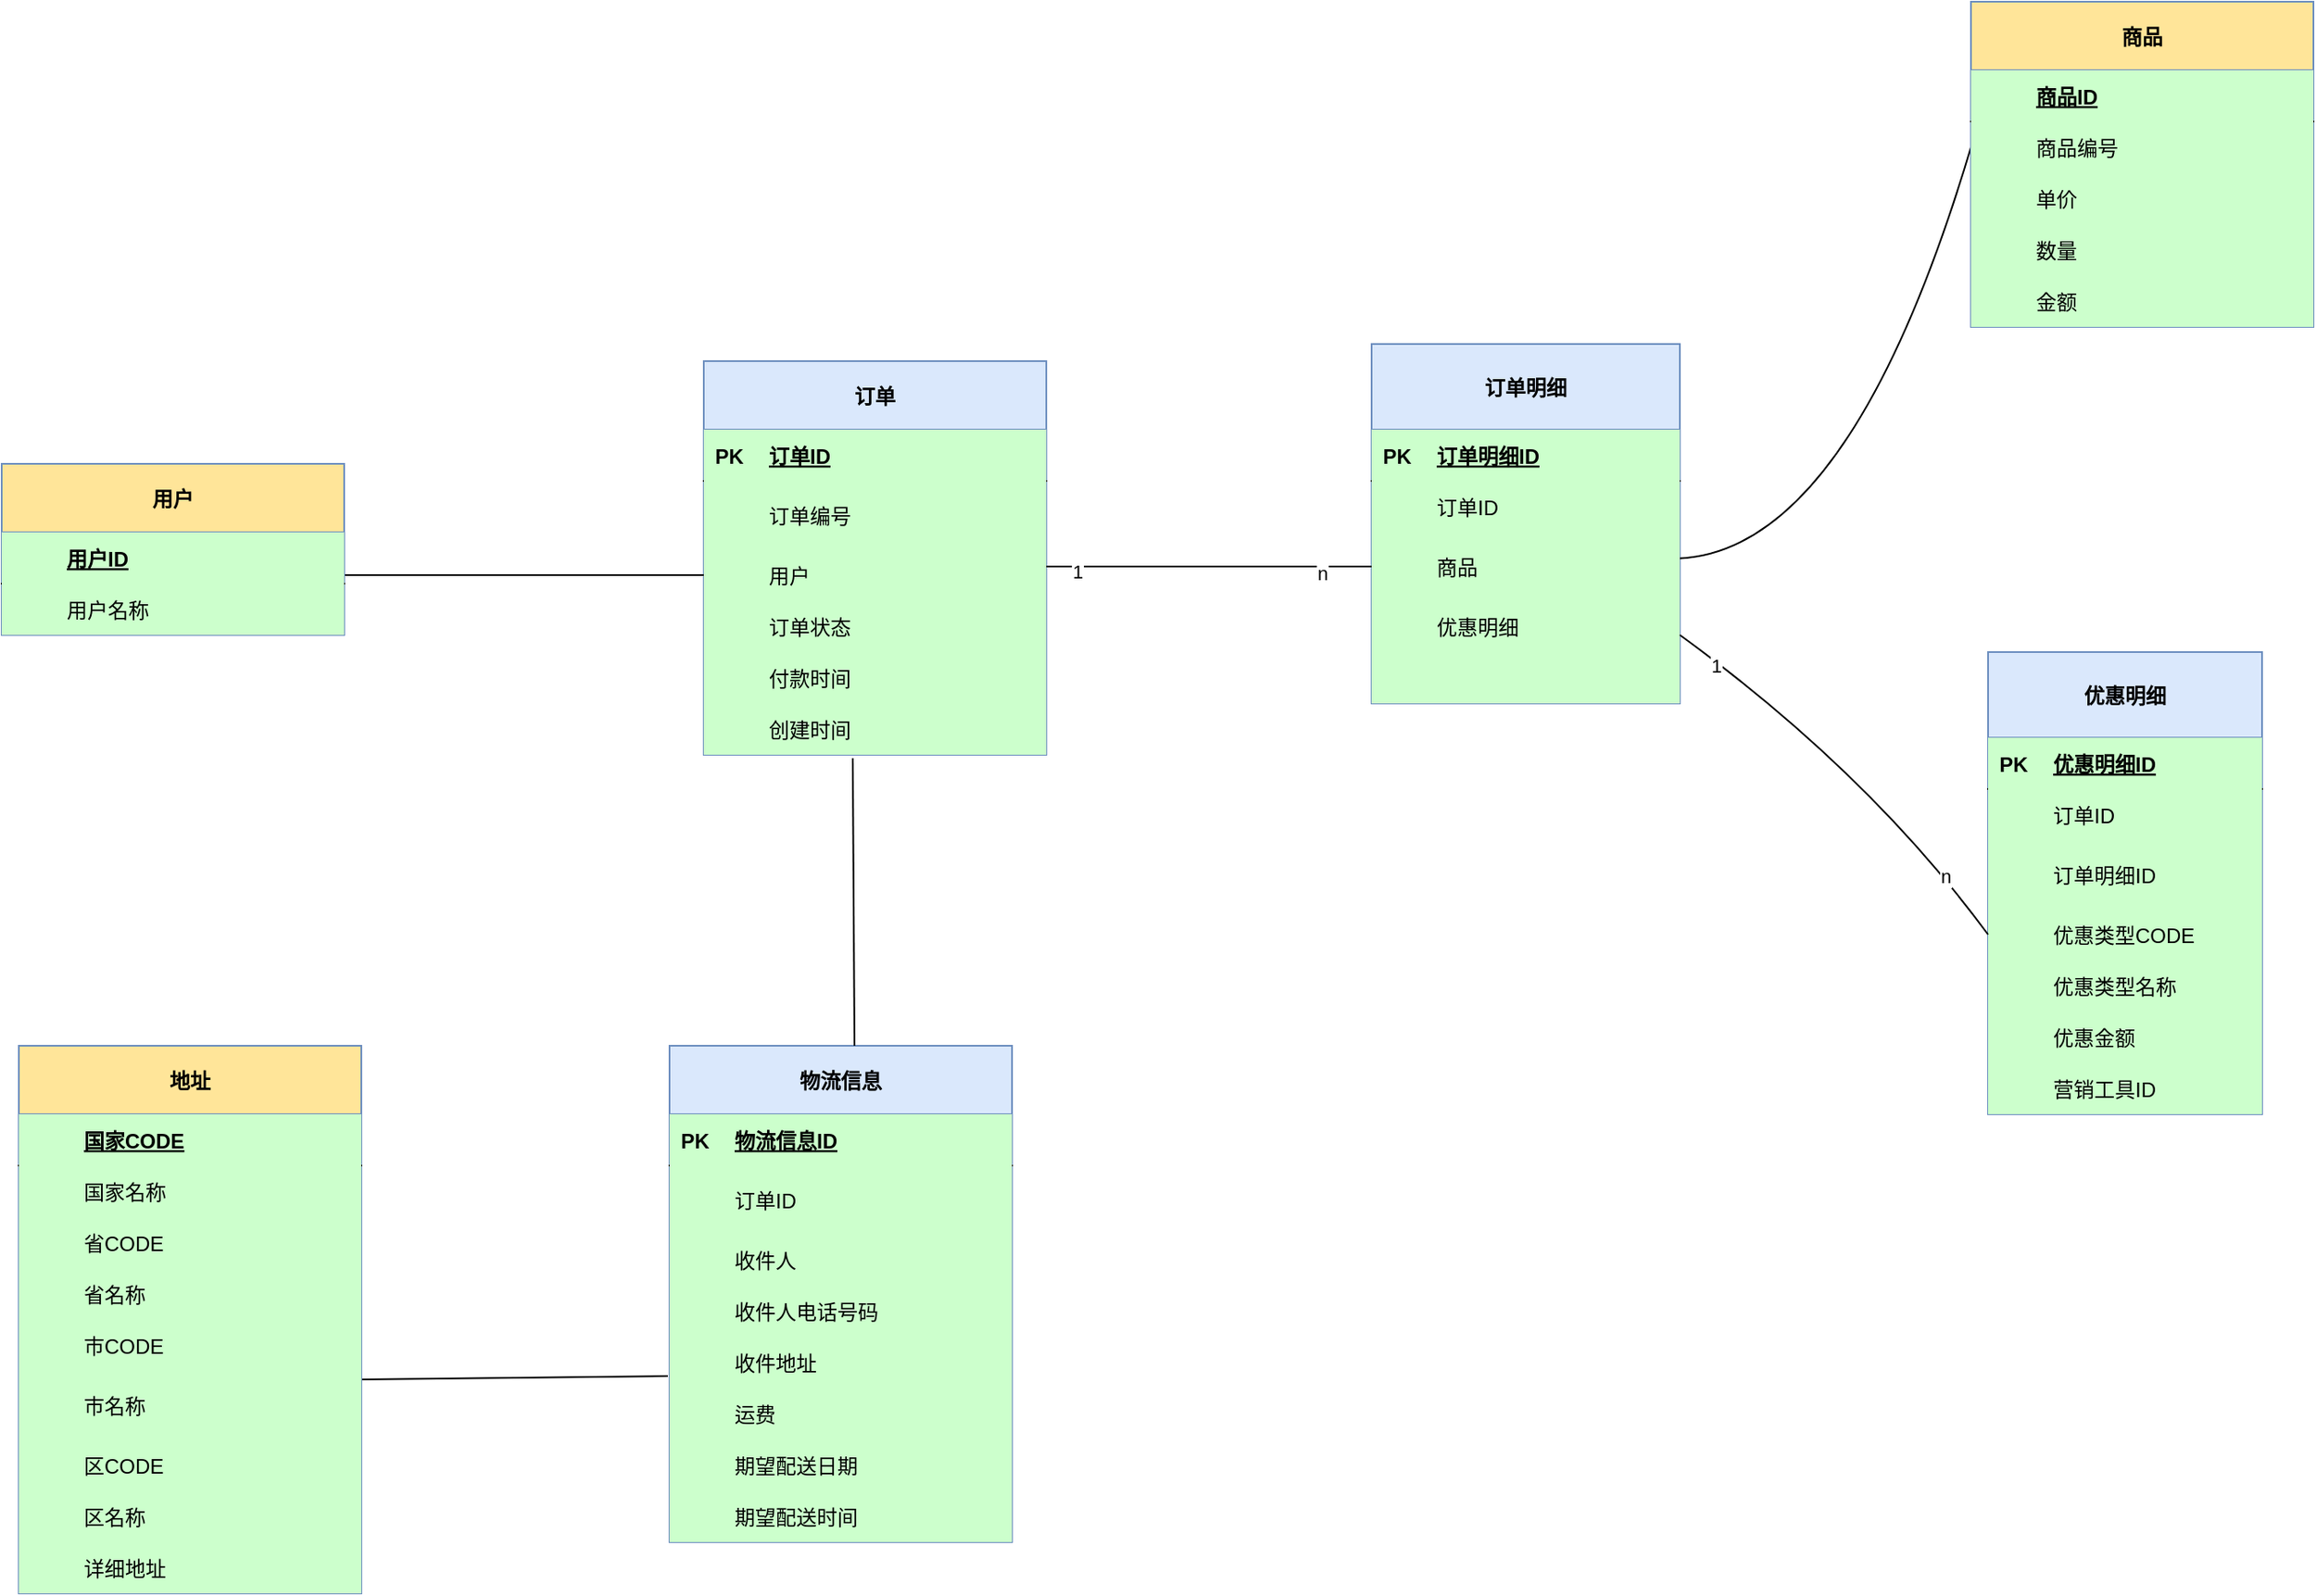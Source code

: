 <mxfile version="13.7.5" type="github">
  <diagram id="CvsDH0a3pbj6ZaCls3v0" name="第 1 页">
    <mxGraphModel dx="597" dy="684" grid="1" gridSize="10" guides="1" tooltips="1" connect="1" arrows="1" fold="1" page="1" pageScale="1" pageWidth="827" pageHeight="1169" math="0" shadow="0">
      <root>
        <mxCell id="0" />
        <mxCell id="1" parent="0" />
        <mxCell id="jhDI7tPvVPbU7EoArzrp-2" value="订单" style="shape=table;startSize=40;container=1;collapsible=1;childLayout=tableLayout;fixedRows=1;rowLines=0;fontStyle=1;align=center;resizeLast=1;fillColor=#dae8fc;strokeColor=#6c8ebf;" vertex="1" parent="1">
          <mxGeometry x="1310" y="740" width="200" height="230" as="geometry" />
        </mxCell>
        <mxCell id="jhDI7tPvVPbU7EoArzrp-3" value="" style="shape=partialRectangle;collapsible=0;dropTarget=0;pointerEvents=0;top=0;left=0;bottom=1;right=0;points=[[0,0.5],[1,0.5]];portConstraint=eastwest;fillColor=#CCFFCC;" vertex="1" parent="jhDI7tPvVPbU7EoArzrp-2">
          <mxGeometry y="40" width="200" height="30" as="geometry" />
        </mxCell>
        <mxCell id="jhDI7tPvVPbU7EoArzrp-4" value="PK" style="shape=partialRectangle;connectable=0;top=0;left=0;bottom=0;right=0;fontStyle=1;overflow=hidden;fillColor=#CCFFCC;" vertex="1" parent="jhDI7tPvVPbU7EoArzrp-3">
          <mxGeometry width="30" height="30" as="geometry" />
        </mxCell>
        <mxCell id="jhDI7tPvVPbU7EoArzrp-5" value="订单ID" style="shape=partialRectangle;connectable=0;top=0;left=0;bottom=0;right=0;align=left;spacingLeft=6;fontStyle=5;overflow=hidden;fillColor=#CCFFCC;" vertex="1" parent="jhDI7tPvVPbU7EoArzrp-3">
          <mxGeometry x="30" width="170" height="30" as="geometry" />
        </mxCell>
        <mxCell id="jhDI7tPvVPbU7EoArzrp-6" value="" style="shape=partialRectangle;collapsible=0;dropTarget=0;pointerEvents=0;top=0;left=0;bottom=0;right=0;points=[[0,0.5],[1,0.5]];portConstraint=eastwest;fillColor=#CCFFCC;" vertex="1" parent="jhDI7tPvVPbU7EoArzrp-2">
          <mxGeometry y="70" width="200" height="40" as="geometry" />
        </mxCell>
        <mxCell id="jhDI7tPvVPbU7EoArzrp-7" value="" style="shape=partialRectangle;connectable=0;top=0;left=0;bottom=0;right=0;editable=1;overflow=hidden;fillColor=#CCFFCC;" vertex="1" parent="jhDI7tPvVPbU7EoArzrp-6">
          <mxGeometry width="30" height="40" as="geometry" />
        </mxCell>
        <mxCell id="jhDI7tPvVPbU7EoArzrp-8" value="订单编号" style="shape=partialRectangle;connectable=0;top=0;left=0;bottom=0;right=0;align=left;spacingLeft=6;overflow=hidden;fillColor=#CCFFCC;" vertex="1" parent="jhDI7tPvVPbU7EoArzrp-6">
          <mxGeometry x="30" width="170" height="40" as="geometry" />
        </mxCell>
        <mxCell id="jhDI7tPvVPbU7EoArzrp-113" value="" style="shape=partialRectangle;collapsible=0;dropTarget=0;pointerEvents=0;top=0;left=0;bottom=0;right=0;points=[[0,0.5],[1,0.5]];portConstraint=eastwest;fillColor=#CCFFCC;" vertex="1" parent="jhDI7tPvVPbU7EoArzrp-2">
          <mxGeometry y="110" width="200" height="30" as="geometry" />
        </mxCell>
        <mxCell id="jhDI7tPvVPbU7EoArzrp-114" value="" style="shape=partialRectangle;connectable=0;top=0;left=0;bottom=0;right=0;editable=1;overflow=hidden;fillColor=#CCFFCC;" vertex="1" parent="jhDI7tPvVPbU7EoArzrp-113">
          <mxGeometry width="30" height="30" as="geometry" />
        </mxCell>
        <mxCell id="jhDI7tPvVPbU7EoArzrp-115" value="用户" style="shape=partialRectangle;connectable=0;top=0;left=0;bottom=0;right=0;align=left;spacingLeft=6;overflow=hidden;fillColor=#CCFFCC;" vertex="1" parent="jhDI7tPvVPbU7EoArzrp-113">
          <mxGeometry x="30" width="170" height="30" as="geometry" />
        </mxCell>
        <mxCell id="jhDI7tPvVPbU7EoArzrp-9" value="" style="shape=partialRectangle;collapsible=0;dropTarget=0;pointerEvents=0;fillColor=none;top=0;left=0;bottom=0;right=0;points=[[0,0.5],[1,0.5]];portConstraint=eastwest;strokeWidth=1;align=left;" vertex="1" parent="jhDI7tPvVPbU7EoArzrp-2">
          <mxGeometry y="140" width="200" height="30" as="geometry" />
        </mxCell>
        <mxCell id="jhDI7tPvVPbU7EoArzrp-10" value="" style="shape=partialRectangle;connectable=0;top=0;left=0;bottom=0;right=0;editable=1;overflow=hidden;fillColor=#CCFFCC;" vertex="1" parent="jhDI7tPvVPbU7EoArzrp-9">
          <mxGeometry width="30" height="30" as="geometry" />
        </mxCell>
        <mxCell id="jhDI7tPvVPbU7EoArzrp-11" value="订单状态" style="shape=partialRectangle;connectable=0;top=0;left=0;bottom=0;right=0;align=left;spacingLeft=6;overflow=hidden;strokeColor=#82b366;fillColor=#CCFFCC;" vertex="1" parent="jhDI7tPvVPbU7EoArzrp-9">
          <mxGeometry x="30" width="170" height="30" as="geometry" />
        </mxCell>
        <mxCell id="jhDI7tPvVPbU7EoArzrp-12" value="" style="shape=partialRectangle;collapsible=0;dropTarget=0;pointerEvents=0;top=0;left=0;bottom=0;right=0;points=[[0,0.5],[1,0.5]];portConstraint=eastwest;fillColor=#CCFFCC;" vertex="1" parent="jhDI7tPvVPbU7EoArzrp-2">
          <mxGeometry y="170" width="200" height="30" as="geometry" />
        </mxCell>
        <mxCell id="jhDI7tPvVPbU7EoArzrp-13" value="" style="shape=partialRectangle;connectable=0;top=0;left=0;bottom=0;right=0;editable=1;overflow=hidden;fillColor=#CCFFCC;" vertex="1" parent="jhDI7tPvVPbU7EoArzrp-12">
          <mxGeometry width="30" height="30" as="geometry" />
        </mxCell>
        <mxCell id="jhDI7tPvVPbU7EoArzrp-14" value="付款时间" style="shape=partialRectangle;connectable=0;top=0;left=0;bottom=0;right=0;align=left;spacingLeft=6;overflow=hidden;fillColor=#CCFFCC;" vertex="1" parent="jhDI7tPvVPbU7EoArzrp-12">
          <mxGeometry x="30" width="170" height="30" as="geometry" />
        </mxCell>
        <mxCell id="jhDI7tPvVPbU7EoArzrp-15" value="" style="shape=partialRectangle;collapsible=0;dropTarget=0;pointerEvents=0;top=0;left=0;bottom=0;right=0;points=[[0,0.5],[1,0.5]];portConstraint=eastwest;fillColor=#CCFFCC;" vertex="1" parent="jhDI7tPvVPbU7EoArzrp-2">
          <mxGeometry y="200" width="200" height="30" as="geometry" />
        </mxCell>
        <mxCell id="jhDI7tPvVPbU7EoArzrp-16" value="" style="shape=partialRectangle;connectable=0;top=0;left=0;bottom=0;right=0;editable=1;overflow=hidden;fillColor=#CCFFCC;" vertex="1" parent="jhDI7tPvVPbU7EoArzrp-15">
          <mxGeometry width="30" height="30" as="geometry" />
        </mxCell>
        <mxCell id="jhDI7tPvVPbU7EoArzrp-17" value="创建时间" style="shape=partialRectangle;connectable=0;top=0;left=0;bottom=0;right=0;align=left;spacingLeft=6;overflow=hidden;fillColor=#CCFFCC;" vertex="1" parent="jhDI7tPvVPbU7EoArzrp-15">
          <mxGeometry x="30" width="170" height="30" as="geometry" />
        </mxCell>
        <mxCell id="jhDI7tPvVPbU7EoArzrp-18" value="订单明细" style="shape=table;startSize=50;container=1;collapsible=1;childLayout=tableLayout;fixedRows=1;rowLines=0;fontStyle=1;align=center;resizeLast=1;fillColor=#dae8fc;strokeColor=#6c8ebf;" vertex="1" parent="1">
          <mxGeometry x="1700" y="730" width="180" height="210" as="geometry" />
        </mxCell>
        <mxCell id="jhDI7tPvVPbU7EoArzrp-19" value="" style="shape=partialRectangle;collapsible=0;dropTarget=0;pointerEvents=0;top=0;left=0;bottom=1;right=0;points=[[0,0.5],[1,0.5]];portConstraint=eastwest;fillColor=#CCFFCC;" vertex="1" parent="jhDI7tPvVPbU7EoArzrp-18">
          <mxGeometry y="50" width="180" height="30" as="geometry" />
        </mxCell>
        <mxCell id="jhDI7tPvVPbU7EoArzrp-20" value="PK" style="shape=partialRectangle;connectable=0;top=0;left=0;bottom=0;right=0;fontStyle=1;overflow=hidden;fillColor=#CCFFCC;" vertex="1" parent="jhDI7tPvVPbU7EoArzrp-19">
          <mxGeometry width="30" height="30" as="geometry" />
        </mxCell>
        <mxCell id="jhDI7tPvVPbU7EoArzrp-21" value="订单明细ID" style="shape=partialRectangle;connectable=0;top=0;left=0;bottom=0;right=0;align=left;spacingLeft=6;fontStyle=5;overflow=hidden;fillColor=#CCFFCC;" vertex="1" parent="jhDI7tPvVPbU7EoArzrp-19">
          <mxGeometry x="30" width="150" height="30" as="geometry" />
        </mxCell>
        <mxCell id="jhDI7tPvVPbU7EoArzrp-25" value="" style="shape=partialRectangle;collapsible=0;dropTarget=0;pointerEvents=0;fillColor=none;top=0;left=0;bottom=0;right=0;points=[[0,0.5],[1,0.5]];portConstraint=eastwest;strokeWidth=1;align=left;" vertex="1" parent="jhDI7tPvVPbU7EoArzrp-18">
          <mxGeometry y="80" width="180" height="30" as="geometry" />
        </mxCell>
        <mxCell id="jhDI7tPvVPbU7EoArzrp-26" value="" style="shape=partialRectangle;connectable=0;top=0;left=0;bottom=0;right=0;editable=1;overflow=hidden;fillColor=#CCFFCC;" vertex="1" parent="jhDI7tPvVPbU7EoArzrp-25">
          <mxGeometry width="30" height="30" as="geometry" />
        </mxCell>
        <mxCell id="jhDI7tPvVPbU7EoArzrp-27" value="订单ID" style="shape=partialRectangle;connectable=0;top=0;left=0;bottom=0;right=0;align=left;spacingLeft=6;overflow=hidden;strokeColor=#82b366;fillColor=#CCFFCC;" vertex="1" parent="jhDI7tPvVPbU7EoArzrp-25">
          <mxGeometry x="30" width="150" height="30" as="geometry" />
        </mxCell>
        <mxCell id="jhDI7tPvVPbU7EoArzrp-22" value="" style="shape=partialRectangle;collapsible=0;dropTarget=0;pointerEvents=0;top=0;left=0;bottom=0;right=0;points=[[0,0.5],[1,0.5]];portConstraint=eastwest;fillColor=#CCFFCC;" vertex="1" parent="jhDI7tPvVPbU7EoArzrp-18">
          <mxGeometry y="110" width="180" height="40" as="geometry" />
        </mxCell>
        <mxCell id="jhDI7tPvVPbU7EoArzrp-23" value="" style="shape=partialRectangle;connectable=0;top=0;left=0;bottom=0;right=0;editable=1;overflow=hidden;fillColor=#CCFFCC;" vertex="1" parent="jhDI7tPvVPbU7EoArzrp-22">
          <mxGeometry width="30" height="40" as="geometry" />
        </mxCell>
        <mxCell id="jhDI7tPvVPbU7EoArzrp-24" value="商品" style="shape=partialRectangle;connectable=0;top=0;left=0;bottom=0;right=0;align=left;spacingLeft=6;overflow=hidden;fillColor=#CCFFCC;" vertex="1" parent="jhDI7tPvVPbU7EoArzrp-22">
          <mxGeometry x="30" width="150" height="40" as="geometry" />
        </mxCell>
        <mxCell id="jhDI7tPvVPbU7EoArzrp-28" value="" style="shape=partialRectangle;collapsible=0;dropTarget=0;pointerEvents=0;top=0;left=0;bottom=0;right=0;points=[[0,0.5],[1,0.5]];portConstraint=eastwest;fillColor=#CCFFCC;" vertex="1" parent="jhDI7tPvVPbU7EoArzrp-18">
          <mxGeometry y="150" width="180" height="30" as="geometry" />
        </mxCell>
        <mxCell id="jhDI7tPvVPbU7EoArzrp-29" value="" style="shape=partialRectangle;connectable=0;top=0;left=0;bottom=0;right=0;editable=1;overflow=hidden;fillColor=#CCFFCC;" vertex="1" parent="jhDI7tPvVPbU7EoArzrp-28">
          <mxGeometry width="30" height="30" as="geometry" />
        </mxCell>
        <mxCell id="jhDI7tPvVPbU7EoArzrp-30" value="优惠明细" style="shape=partialRectangle;connectable=0;top=0;left=0;bottom=0;right=0;align=left;spacingLeft=6;overflow=hidden;fillColor=#CCFFCC;" vertex="1" parent="jhDI7tPvVPbU7EoArzrp-28">
          <mxGeometry x="30" width="150" height="30" as="geometry" />
        </mxCell>
        <mxCell id="jhDI7tPvVPbU7EoArzrp-31" value="" style="shape=partialRectangle;collapsible=0;dropTarget=0;pointerEvents=0;top=0;left=0;bottom=0;right=0;points=[[0,0.5],[1,0.5]];portConstraint=eastwest;fillColor=#CCFFCC;" vertex="1" parent="jhDI7tPvVPbU7EoArzrp-18">
          <mxGeometry y="180" width="180" height="30" as="geometry" />
        </mxCell>
        <mxCell id="jhDI7tPvVPbU7EoArzrp-32" value="" style="shape=partialRectangle;connectable=0;top=0;left=0;bottom=0;right=0;editable=1;overflow=hidden;fillColor=#CCFFCC;" vertex="1" parent="jhDI7tPvVPbU7EoArzrp-31">
          <mxGeometry width="30" height="30" as="geometry" />
        </mxCell>
        <mxCell id="jhDI7tPvVPbU7EoArzrp-33" value="" style="shape=partialRectangle;connectable=0;top=0;left=0;bottom=0;right=0;align=left;spacingLeft=6;overflow=hidden;fillColor=#CCFFCC;" vertex="1" parent="jhDI7tPvVPbU7EoArzrp-31">
          <mxGeometry x="30" width="150" height="30" as="geometry" />
        </mxCell>
        <mxCell id="jhDI7tPvVPbU7EoArzrp-66" value="" style="endArrow=none;html=1;entryX=0;entryY=0.5;entryDx=0;entryDy=0;curved=1;" edge="1" parent="1" source="jhDI7tPvVPbU7EoArzrp-22" target="jhDI7tPvVPbU7EoArzrp-54">
          <mxGeometry relative="1" as="geometry">
            <mxPoint x="1900" y="830" as="sourcePoint" />
            <mxPoint x="2060" y="830" as="targetPoint" />
            <Array as="points">
              <mxPoint x="1980" y="850" />
            </Array>
          </mxGeometry>
        </mxCell>
        <mxCell id="jhDI7tPvVPbU7EoArzrp-50" value="商品" style="shape=table;startSize=40;container=1;collapsible=1;childLayout=tableLayout;fixedRows=1;rowLines=0;fontStyle=1;align=center;resizeLast=1;strokeColor=#6c8ebf;fillColor=#FFE599;" vertex="1" parent="1">
          <mxGeometry x="2050" y="530" width="200" height="190" as="geometry" />
        </mxCell>
        <mxCell id="jhDI7tPvVPbU7EoArzrp-51" value="" style="shape=partialRectangle;collapsible=0;dropTarget=0;pointerEvents=0;top=0;left=0;bottom=1;right=0;points=[[0,0.5],[1,0.5]];portConstraint=eastwest;fillColor=#CCFFCC;" vertex="1" parent="jhDI7tPvVPbU7EoArzrp-50">
          <mxGeometry y="40" width="200" height="30" as="geometry" />
        </mxCell>
        <mxCell id="jhDI7tPvVPbU7EoArzrp-52" value="" style="shape=partialRectangle;connectable=0;top=0;left=0;bottom=0;right=0;fontStyle=1;overflow=hidden;fillColor=#CCFFCC;" vertex="1" parent="jhDI7tPvVPbU7EoArzrp-51">
          <mxGeometry width="30" height="30" as="geometry" />
        </mxCell>
        <mxCell id="jhDI7tPvVPbU7EoArzrp-53" value="商品ID" style="shape=partialRectangle;connectable=0;top=0;left=0;bottom=0;right=0;align=left;spacingLeft=6;fontStyle=5;overflow=hidden;fillColor=#CCFFCC;" vertex="1" parent="jhDI7tPvVPbU7EoArzrp-51">
          <mxGeometry x="30" width="170" height="30" as="geometry" />
        </mxCell>
        <mxCell id="jhDI7tPvVPbU7EoArzrp-54" value="" style="shape=partialRectangle;collapsible=0;dropTarget=0;pointerEvents=0;top=0;left=0;bottom=0;right=0;points=[[0,0.5],[1,0.5]];portConstraint=eastwest;fillColor=#CCFFCC;" vertex="1" parent="jhDI7tPvVPbU7EoArzrp-50">
          <mxGeometry y="70" width="200" height="30" as="geometry" />
        </mxCell>
        <mxCell id="jhDI7tPvVPbU7EoArzrp-55" value="" style="shape=partialRectangle;connectable=0;top=0;left=0;bottom=0;right=0;editable=1;overflow=hidden;fillColor=#CCFFCC;" vertex="1" parent="jhDI7tPvVPbU7EoArzrp-54">
          <mxGeometry width="30" height="30" as="geometry" />
        </mxCell>
        <mxCell id="jhDI7tPvVPbU7EoArzrp-56" value="商品编号" style="shape=partialRectangle;connectable=0;top=0;left=0;bottom=0;right=0;align=left;spacingLeft=6;overflow=hidden;fillColor=#CCFFCC;" vertex="1" parent="jhDI7tPvVPbU7EoArzrp-54">
          <mxGeometry x="30" width="170" height="30" as="geometry" />
        </mxCell>
        <mxCell id="jhDI7tPvVPbU7EoArzrp-57" value="" style="shape=partialRectangle;collapsible=0;dropTarget=0;pointerEvents=0;fillColor=none;top=0;left=0;bottom=0;right=0;points=[[0,0.5],[1,0.5]];portConstraint=eastwest;strokeWidth=1;align=left;" vertex="1" parent="jhDI7tPvVPbU7EoArzrp-50">
          <mxGeometry y="100" width="200" height="30" as="geometry" />
        </mxCell>
        <mxCell id="jhDI7tPvVPbU7EoArzrp-58" value="" style="shape=partialRectangle;connectable=0;top=0;left=0;bottom=0;right=0;editable=1;overflow=hidden;fillColor=#CCFFCC;" vertex="1" parent="jhDI7tPvVPbU7EoArzrp-57">
          <mxGeometry width="30" height="30" as="geometry" />
        </mxCell>
        <mxCell id="jhDI7tPvVPbU7EoArzrp-59" value="单价" style="shape=partialRectangle;connectable=0;top=0;left=0;bottom=0;right=0;align=left;spacingLeft=6;overflow=hidden;strokeColor=#82b366;fillColor=#CCFFCC;" vertex="1" parent="jhDI7tPvVPbU7EoArzrp-57">
          <mxGeometry x="30" width="170" height="30" as="geometry" />
        </mxCell>
        <mxCell id="jhDI7tPvVPbU7EoArzrp-60" value="" style="shape=partialRectangle;collapsible=0;dropTarget=0;pointerEvents=0;top=0;left=0;bottom=0;right=0;points=[[0,0.5],[1,0.5]];portConstraint=eastwest;fillColor=#CCFFCC;" vertex="1" parent="jhDI7tPvVPbU7EoArzrp-50">
          <mxGeometry y="130" width="200" height="30" as="geometry" />
        </mxCell>
        <mxCell id="jhDI7tPvVPbU7EoArzrp-61" value="" style="shape=partialRectangle;connectable=0;top=0;left=0;bottom=0;right=0;editable=1;overflow=hidden;fillColor=#CCFFCC;" vertex="1" parent="jhDI7tPvVPbU7EoArzrp-60">
          <mxGeometry width="30" height="30" as="geometry" />
        </mxCell>
        <mxCell id="jhDI7tPvVPbU7EoArzrp-62" value="数量" style="shape=partialRectangle;connectable=0;top=0;left=0;bottom=0;right=0;align=left;spacingLeft=6;overflow=hidden;fillColor=#CCFFCC;" vertex="1" parent="jhDI7tPvVPbU7EoArzrp-60">
          <mxGeometry x="30" width="170" height="30" as="geometry" />
        </mxCell>
        <mxCell id="jhDI7tPvVPbU7EoArzrp-63" value="" style="shape=partialRectangle;collapsible=0;dropTarget=0;pointerEvents=0;top=0;left=0;bottom=0;right=0;points=[[0,0.5],[1,0.5]];portConstraint=eastwest;fillColor=#CCFFCC;" vertex="1" parent="jhDI7tPvVPbU7EoArzrp-50">
          <mxGeometry y="160" width="200" height="30" as="geometry" />
        </mxCell>
        <mxCell id="jhDI7tPvVPbU7EoArzrp-64" value="" style="shape=partialRectangle;connectable=0;top=0;left=0;bottom=0;right=0;editable=1;overflow=hidden;fillColor=#CCFFCC;" vertex="1" parent="jhDI7tPvVPbU7EoArzrp-63">
          <mxGeometry width="30" height="30" as="geometry" />
        </mxCell>
        <mxCell id="jhDI7tPvVPbU7EoArzrp-65" value="金额" style="shape=partialRectangle;connectable=0;top=0;left=0;bottom=0;right=0;align=left;spacingLeft=6;overflow=hidden;fillColor=#CCFFCC;" vertex="1" parent="jhDI7tPvVPbU7EoArzrp-63">
          <mxGeometry x="30" width="170" height="30" as="geometry" />
        </mxCell>
        <mxCell id="jhDI7tPvVPbU7EoArzrp-67" value="优惠明细" style="shape=table;startSize=50;container=1;collapsible=1;childLayout=tableLayout;fixedRows=1;rowLines=0;fontStyle=1;align=center;resizeLast=1;fillColor=#dae8fc;strokeColor=#6c8ebf;" vertex="1" parent="1">
          <mxGeometry x="2060" y="910" width="160" height="270" as="geometry" />
        </mxCell>
        <mxCell id="jhDI7tPvVPbU7EoArzrp-68" value="" style="shape=partialRectangle;collapsible=0;dropTarget=0;pointerEvents=0;top=0;left=0;bottom=1;right=0;points=[[0,0.5],[1,0.5]];portConstraint=eastwest;fillColor=#CCFFCC;" vertex="1" parent="jhDI7tPvVPbU7EoArzrp-67">
          <mxGeometry y="50" width="160" height="30" as="geometry" />
        </mxCell>
        <mxCell id="jhDI7tPvVPbU7EoArzrp-69" value="PK" style="shape=partialRectangle;connectable=0;top=0;left=0;bottom=0;right=0;fontStyle=1;overflow=hidden;fillColor=#CCFFCC;" vertex="1" parent="jhDI7tPvVPbU7EoArzrp-68">
          <mxGeometry width="30" height="30" as="geometry" />
        </mxCell>
        <mxCell id="jhDI7tPvVPbU7EoArzrp-70" value="优惠明细ID" style="shape=partialRectangle;connectable=0;top=0;left=0;bottom=0;right=0;align=left;spacingLeft=6;fontStyle=5;overflow=hidden;fillColor=#CCFFCC;" vertex="1" parent="jhDI7tPvVPbU7EoArzrp-68">
          <mxGeometry x="30" width="130" height="30" as="geometry" />
        </mxCell>
        <mxCell id="jhDI7tPvVPbU7EoArzrp-71" value="" style="shape=partialRectangle;collapsible=0;dropTarget=0;pointerEvents=0;fillColor=none;top=0;left=0;bottom=0;right=0;points=[[0,0.5],[1,0.5]];portConstraint=eastwest;strokeWidth=1;align=left;" vertex="1" parent="jhDI7tPvVPbU7EoArzrp-67">
          <mxGeometry y="80" width="160" height="30" as="geometry" />
        </mxCell>
        <mxCell id="jhDI7tPvVPbU7EoArzrp-72" value="" style="shape=partialRectangle;connectable=0;top=0;left=0;bottom=0;right=0;editable=1;overflow=hidden;fillColor=#CCFFCC;" vertex="1" parent="jhDI7tPvVPbU7EoArzrp-71">
          <mxGeometry width="30" height="30" as="geometry" />
        </mxCell>
        <mxCell id="jhDI7tPvVPbU7EoArzrp-73" value="订单ID" style="shape=partialRectangle;connectable=0;top=0;left=0;bottom=0;right=0;align=left;spacingLeft=6;overflow=hidden;strokeColor=#82b366;fillColor=#CCFFCC;" vertex="1" parent="jhDI7tPvVPbU7EoArzrp-71">
          <mxGeometry x="30" width="130" height="30" as="geometry" />
        </mxCell>
        <mxCell id="jhDI7tPvVPbU7EoArzrp-74" value="" style="shape=partialRectangle;collapsible=0;dropTarget=0;pointerEvents=0;top=0;left=0;bottom=0;right=0;points=[[0,0.5],[1,0.5]];portConstraint=eastwest;fillColor=#CCFFCC;" vertex="1" parent="jhDI7tPvVPbU7EoArzrp-67">
          <mxGeometry y="110" width="160" height="40" as="geometry" />
        </mxCell>
        <mxCell id="jhDI7tPvVPbU7EoArzrp-75" value="" style="shape=partialRectangle;connectable=0;top=0;left=0;bottom=0;right=0;editable=1;overflow=hidden;fillColor=#CCFFCC;" vertex="1" parent="jhDI7tPvVPbU7EoArzrp-74">
          <mxGeometry width="30" height="40" as="geometry" />
        </mxCell>
        <mxCell id="jhDI7tPvVPbU7EoArzrp-76" value="订单明细ID" style="shape=partialRectangle;connectable=0;top=0;left=0;bottom=0;right=0;align=left;spacingLeft=6;overflow=hidden;fillColor=#CCFFCC;" vertex="1" parent="jhDI7tPvVPbU7EoArzrp-74">
          <mxGeometry x="30" width="130" height="40" as="geometry" />
        </mxCell>
        <mxCell id="jhDI7tPvVPbU7EoArzrp-77" value="" style="shape=partialRectangle;collapsible=0;dropTarget=0;pointerEvents=0;top=0;left=0;bottom=0;right=0;points=[[0,0.5],[1,0.5]];portConstraint=eastwest;fillColor=#CCFFCC;" vertex="1" parent="jhDI7tPvVPbU7EoArzrp-67">
          <mxGeometry y="150" width="160" height="30" as="geometry" />
        </mxCell>
        <mxCell id="jhDI7tPvVPbU7EoArzrp-78" value="" style="shape=partialRectangle;connectable=0;top=0;left=0;bottom=0;right=0;editable=1;overflow=hidden;fillColor=#CCFFCC;" vertex="1" parent="jhDI7tPvVPbU7EoArzrp-77">
          <mxGeometry width="30" height="30" as="geometry" />
        </mxCell>
        <mxCell id="jhDI7tPvVPbU7EoArzrp-79" value="优惠类型CODE" style="shape=partialRectangle;connectable=0;top=0;left=0;bottom=0;right=0;align=left;spacingLeft=6;overflow=hidden;fillColor=#CCFFCC;" vertex="1" parent="jhDI7tPvVPbU7EoArzrp-77">
          <mxGeometry x="30" width="130" height="30" as="geometry" />
        </mxCell>
        <mxCell id="jhDI7tPvVPbU7EoArzrp-80" value="" style="shape=partialRectangle;collapsible=0;dropTarget=0;pointerEvents=0;top=0;left=0;bottom=0;right=0;points=[[0,0.5],[1,0.5]];portConstraint=eastwest;fillColor=#CCFFCC;" vertex="1" parent="jhDI7tPvVPbU7EoArzrp-67">
          <mxGeometry y="180" width="160" height="30" as="geometry" />
        </mxCell>
        <mxCell id="jhDI7tPvVPbU7EoArzrp-81" value="" style="shape=partialRectangle;connectable=0;top=0;left=0;bottom=0;right=0;editable=1;overflow=hidden;fillColor=#CCFFCC;" vertex="1" parent="jhDI7tPvVPbU7EoArzrp-80">
          <mxGeometry width="30" height="30" as="geometry" />
        </mxCell>
        <mxCell id="jhDI7tPvVPbU7EoArzrp-82" value="优惠类型名称" style="shape=partialRectangle;connectable=0;top=0;left=0;bottom=0;right=0;align=left;spacingLeft=6;overflow=hidden;fillColor=#CCFFCC;" vertex="1" parent="jhDI7tPvVPbU7EoArzrp-80">
          <mxGeometry x="30" width="130" height="30" as="geometry" />
        </mxCell>
        <mxCell id="jhDI7tPvVPbU7EoArzrp-83" value="" style="shape=partialRectangle;collapsible=0;dropTarget=0;pointerEvents=0;top=0;left=0;bottom=0;right=0;points=[[0,0.5],[1,0.5]];portConstraint=eastwest;strokeColor=#82b366;fillColor=#CCFFCC;" vertex="1" parent="jhDI7tPvVPbU7EoArzrp-67">
          <mxGeometry y="210" width="160" height="30" as="geometry" />
        </mxCell>
        <mxCell id="jhDI7tPvVPbU7EoArzrp-84" value="" style="shape=partialRectangle;connectable=0;top=0;left=0;bottom=0;right=0;editable=1;overflow=hidden;strokeColor=#82b366;fillColor=#CCFFCC;" vertex="1" parent="jhDI7tPvVPbU7EoArzrp-83">
          <mxGeometry width="30" height="30" as="geometry" />
        </mxCell>
        <mxCell id="jhDI7tPvVPbU7EoArzrp-85" value="优惠金额" style="shape=partialRectangle;connectable=0;top=0;left=0;bottom=0;right=0;align=left;spacingLeft=6;overflow=hidden;strokeColor=#82b366;fillColor=#CCFFCC;" vertex="1" parent="jhDI7tPvVPbU7EoArzrp-83">
          <mxGeometry x="30" width="130" height="30" as="geometry" />
        </mxCell>
        <mxCell id="jhDI7tPvVPbU7EoArzrp-86" value="" style="shape=partialRectangle;collapsible=0;dropTarget=0;pointerEvents=0;top=0;left=0;bottom=0;right=0;points=[[0,0.5],[1,0.5]];portConstraint=eastwest;strokeColor=#82b366;fillColor=#CCFFCC;" vertex="1" parent="jhDI7tPvVPbU7EoArzrp-67">
          <mxGeometry y="240" width="160" height="30" as="geometry" />
        </mxCell>
        <mxCell id="jhDI7tPvVPbU7EoArzrp-87" value="" style="shape=partialRectangle;connectable=0;top=0;left=0;bottom=0;right=0;editable=1;overflow=hidden;strokeColor=#82b366;fillColor=#CCFFCC;" vertex="1" parent="jhDI7tPvVPbU7EoArzrp-86">
          <mxGeometry width="30" height="30" as="geometry" />
        </mxCell>
        <mxCell id="jhDI7tPvVPbU7EoArzrp-88" value="营销工具ID" style="shape=partialRectangle;connectable=0;top=0;left=0;bottom=0;right=0;align=left;spacingLeft=6;overflow=hidden;strokeColor=#82b366;fillColor=#CCFFCC;" vertex="1" parent="jhDI7tPvVPbU7EoArzrp-86">
          <mxGeometry x="30" width="130" height="30" as="geometry" />
        </mxCell>
        <mxCell id="jhDI7tPvVPbU7EoArzrp-89" value="" style="endArrow=none;html=1;entryX=0;entryY=0.5;entryDx=0;entryDy=0;curved=1;" edge="1" parent="1" target="jhDI7tPvVPbU7EoArzrp-77">
          <mxGeometry relative="1" as="geometry">
            <mxPoint x="1880" y="900" as="sourcePoint" />
            <mxPoint x="2040" y="900" as="targetPoint" />
            <Array as="points">
              <mxPoint x="1990" y="980" />
            </Array>
          </mxGeometry>
        </mxCell>
        <mxCell id="jhDI7tPvVPbU7EoArzrp-93" value="1" style="edgeLabel;html=1;align=center;verticalAlign=middle;resizable=0;points=[];" vertex="1" connectable="0" parent="jhDI7tPvVPbU7EoArzrp-89">
          <mxGeometry x="0.071" y="-108" relative="1" as="geometry">
            <mxPoint x="-2" y="-126" as="offset" />
          </mxGeometry>
        </mxCell>
        <mxCell id="jhDI7tPvVPbU7EoArzrp-94" value="n" style="edgeLabel;html=1;align=center;verticalAlign=middle;resizable=0;points=[];" vertex="1" connectable="0" parent="jhDI7tPvVPbU7EoArzrp-89">
          <mxGeometry x="0.674" y="-1" relative="1" as="geometry">
            <mxPoint y="-1" as="offset" />
          </mxGeometry>
        </mxCell>
        <mxCell id="jhDI7tPvVPbU7EoArzrp-112" value="" style="endArrow=none;html=1;curved=1;entryX=0;entryY=0.5;entryDx=0;entryDy=0;" edge="1" parent="1" target="jhDI7tPvVPbU7EoArzrp-113">
          <mxGeometry relative="1" as="geometry">
            <mxPoint x="1100" y="865" as="sourcePoint" />
            <mxPoint x="1200" y="890" as="targetPoint" />
          </mxGeometry>
        </mxCell>
        <mxCell id="jhDI7tPvVPbU7EoArzrp-96" value="用户" style="shape=table;startSize=40;container=1;collapsible=1;childLayout=tableLayout;fixedRows=1;rowLines=0;fontStyle=1;align=center;resizeLast=1;strokeColor=#6c8ebf;fillColor=#FFE599;" vertex="1" parent="1">
          <mxGeometry x="900" y="800" width="200" height="100" as="geometry" />
        </mxCell>
        <mxCell id="jhDI7tPvVPbU7EoArzrp-97" value="" style="shape=partialRectangle;collapsible=0;dropTarget=0;pointerEvents=0;top=0;left=0;bottom=1;right=0;points=[[0,0.5],[1,0.5]];portConstraint=eastwest;fillColor=#CCFFCC;" vertex="1" parent="jhDI7tPvVPbU7EoArzrp-96">
          <mxGeometry y="40" width="200" height="30" as="geometry" />
        </mxCell>
        <mxCell id="jhDI7tPvVPbU7EoArzrp-98" value="" style="shape=partialRectangle;connectable=0;top=0;left=0;bottom=0;right=0;fontStyle=1;overflow=hidden;fillColor=#CCFFCC;" vertex="1" parent="jhDI7tPvVPbU7EoArzrp-97">
          <mxGeometry width="30" height="30" as="geometry" />
        </mxCell>
        <mxCell id="jhDI7tPvVPbU7EoArzrp-99" value="用户ID" style="shape=partialRectangle;connectable=0;top=0;left=0;bottom=0;right=0;align=left;spacingLeft=6;fontStyle=5;overflow=hidden;fillColor=#CCFFCC;" vertex="1" parent="jhDI7tPvVPbU7EoArzrp-97">
          <mxGeometry x="30" width="170" height="30" as="geometry" />
        </mxCell>
        <mxCell id="jhDI7tPvVPbU7EoArzrp-100" value="" style="shape=partialRectangle;collapsible=0;dropTarget=0;pointerEvents=0;top=0;left=0;bottom=0;right=0;points=[[0,0.5],[1,0.5]];portConstraint=eastwest;fillColor=#CCFFCC;" vertex="1" parent="jhDI7tPvVPbU7EoArzrp-96">
          <mxGeometry y="70" width="200" height="30" as="geometry" />
        </mxCell>
        <mxCell id="jhDI7tPvVPbU7EoArzrp-101" value="" style="shape=partialRectangle;connectable=0;top=0;left=0;bottom=0;right=0;editable=1;overflow=hidden;fillColor=#CCFFCC;" vertex="1" parent="jhDI7tPvVPbU7EoArzrp-100">
          <mxGeometry width="30" height="30" as="geometry" />
        </mxCell>
        <mxCell id="jhDI7tPvVPbU7EoArzrp-102" value="用户名称" style="shape=partialRectangle;connectable=0;top=0;left=0;bottom=0;right=0;align=left;spacingLeft=6;overflow=hidden;fillColor=#CCFFCC;" vertex="1" parent="jhDI7tPvVPbU7EoArzrp-100">
          <mxGeometry x="30" width="170" height="30" as="geometry" />
        </mxCell>
        <mxCell id="jhDI7tPvVPbU7EoArzrp-118" value="" style="endArrow=none;html=1;rounded=0;" edge="1" parent="1" target="jhDI7tPvVPbU7EoArzrp-22">
          <mxGeometry relative="1" as="geometry">
            <mxPoint x="1510" y="860" as="sourcePoint" />
            <mxPoint x="1670" y="860" as="targetPoint" />
          </mxGeometry>
        </mxCell>
        <mxCell id="jhDI7tPvVPbU7EoArzrp-119" value="1" style="edgeLabel;html=1;align=center;verticalAlign=middle;resizable=0;points=[];" vertex="1" connectable="0" parent="jhDI7tPvVPbU7EoArzrp-118">
          <mxGeometry x="-0.81" y="-3" relative="1" as="geometry">
            <mxPoint as="offset" />
          </mxGeometry>
        </mxCell>
        <mxCell id="jhDI7tPvVPbU7EoArzrp-120" value="n" style="edgeLabel;html=1;align=center;verticalAlign=middle;resizable=0;points=[];" vertex="1" connectable="0" parent="jhDI7tPvVPbU7EoArzrp-118">
          <mxGeometry x="0.695" y="-4" relative="1" as="geometry">
            <mxPoint as="offset" />
          </mxGeometry>
        </mxCell>
        <mxCell id="jhDI7tPvVPbU7EoArzrp-121" value="物流信息" style="shape=table;startSize=40;container=1;collapsible=1;childLayout=tableLayout;fixedRows=1;rowLines=0;fontStyle=1;align=center;resizeLast=1;fillColor=#dae8fc;strokeColor=#6c8ebf;" vertex="1" parent="1">
          <mxGeometry x="1290" y="1140" width="200" height="290" as="geometry" />
        </mxCell>
        <mxCell id="jhDI7tPvVPbU7EoArzrp-122" value="" style="shape=partialRectangle;collapsible=0;dropTarget=0;pointerEvents=0;top=0;left=0;bottom=1;right=0;points=[[0,0.5],[1,0.5]];portConstraint=eastwest;fillColor=#CCFFCC;" vertex="1" parent="jhDI7tPvVPbU7EoArzrp-121">
          <mxGeometry y="40" width="200" height="30" as="geometry" />
        </mxCell>
        <mxCell id="jhDI7tPvVPbU7EoArzrp-123" value="PK" style="shape=partialRectangle;connectable=0;top=0;left=0;bottom=0;right=0;fontStyle=1;overflow=hidden;fillColor=#CCFFCC;" vertex="1" parent="jhDI7tPvVPbU7EoArzrp-122">
          <mxGeometry width="30" height="30" as="geometry" />
        </mxCell>
        <mxCell id="jhDI7tPvVPbU7EoArzrp-124" value="物流信息ID" style="shape=partialRectangle;connectable=0;top=0;left=0;bottom=0;right=0;align=left;spacingLeft=6;fontStyle=5;overflow=hidden;fillColor=#CCFFCC;" vertex="1" parent="jhDI7tPvVPbU7EoArzrp-122">
          <mxGeometry x="30" width="170" height="30" as="geometry" />
        </mxCell>
        <mxCell id="jhDI7tPvVPbU7EoArzrp-125" value="" style="shape=partialRectangle;collapsible=0;dropTarget=0;pointerEvents=0;top=0;left=0;bottom=0;right=0;points=[[0,0.5],[1,0.5]];portConstraint=eastwest;fillColor=#CCFFCC;" vertex="1" parent="jhDI7tPvVPbU7EoArzrp-121">
          <mxGeometry y="70" width="200" height="40" as="geometry" />
        </mxCell>
        <mxCell id="jhDI7tPvVPbU7EoArzrp-126" value="" style="shape=partialRectangle;connectable=0;top=0;left=0;bottom=0;right=0;editable=1;overflow=hidden;fillColor=#CCFFCC;" vertex="1" parent="jhDI7tPvVPbU7EoArzrp-125">
          <mxGeometry width="30" height="40" as="geometry" />
        </mxCell>
        <mxCell id="jhDI7tPvVPbU7EoArzrp-127" value="订单ID" style="shape=partialRectangle;connectable=0;top=0;left=0;bottom=0;right=0;align=left;spacingLeft=6;overflow=hidden;fillColor=#CCFFCC;" vertex="1" parent="jhDI7tPvVPbU7EoArzrp-125">
          <mxGeometry x="30" width="170" height="40" as="geometry" />
        </mxCell>
        <mxCell id="jhDI7tPvVPbU7EoArzrp-128" value="" style="shape=partialRectangle;collapsible=0;dropTarget=0;pointerEvents=0;top=0;left=0;bottom=0;right=0;points=[[0,0.5],[1,0.5]];portConstraint=eastwest;fillColor=#CCFFCC;" vertex="1" parent="jhDI7tPvVPbU7EoArzrp-121">
          <mxGeometry y="110" width="200" height="30" as="geometry" />
        </mxCell>
        <mxCell id="jhDI7tPvVPbU7EoArzrp-129" value="" style="shape=partialRectangle;connectable=0;top=0;left=0;bottom=0;right=0;editable=1;overflow=hidden;fillColor=#CCFFCC;" vertex="1" parent="jhDI7tPvVPbU7EoArzrp-128">
          <mxGeometry width="30" height="30" as="geometry" />
        </mxCell>
        <mxCell id="jhDI7tPvVPbU7EoArzrp-130" value="收件人" style="shape=partialRectangle;connectable=0;top=0;left=0;bottom=0;right=0;align=left;spacingLeft=6;overflow=hidden;fillColor=#CCFFCC;" vertex="1" parent="jhDI7tPvVPbU7EoArzrp-128">
          <mxGeometry x="30" width="170" height="30" as="geometry" />
        </mxCell>
        <mxCell id="jhDI7tPvVPbU7EoArzrp-131" value="" style="shape=partialRectangle;collapsible=0;dropTarget=0;pointerEvents=0;fillColor=none;top=0;left=0;bottom=0;right=0;points=[[0,0.5],[1,0.5]];portConstraint=eastwest;strokeWidth=1;align=left;" vertex="1" parent="jhDI7tPvVPbU7EoArzrp-121">
          <mxGeometry y="140" width="200" height="30" as="geometry" />
        </mxCell>
        <mxCell id="jhDI7tPvVPbU7EoArzrp-132" value="" style="shape=partialRectangle;connectable=0;top=0;left=0;bottom=0;right=0;editable=1;overflow=hidden;fillColor=#CCFFCC;" vertex="1" parent="jhDI7tPvVPbU7EoArzrp-131">
          <mxGeometry width="30" height="30" as="geometry" />
        </mxCell>
        <mxCell id="jhDI7tPvVPbU7EoArzrp-133" value="收件人电话号码" style="shape=partialRectangle;connectable=0;top=0;left=0;bottom=0;right=0;align=left;spacingLeft=6;overflow=hidden;strokeColor=#82b366;fillColor=#CCFFCC;" vertex="1" parent="jhDI7tPvVPbU7EoArzrp-131">
          <mxGeometry x="30" width="170" height="30" as="geometry" />
        </mxCell>
        <mxCell id="jhDI7tPvVPbU7EoArzrp-179" value="" style="shape=partialRectangle;collapsible=0;dropTarget=0;pointerEvents=0;top=0;left=0;bottom=0;right=0;points=[[0,0.5],[1,0.5]];portConstraint=eastwest;fillColor=#CCFFCC;" vertex="1" parent="jhDI7tPvVPbU7EoArzrp-121">
          <mxGeometry y="170" width="200" height="30" as="geometry" />
        </mxCell>
        <mxCell id="jhDI7tPvVPbU7EoArzrp-180" value="" style="shape=partialRectangle;connectable=0;top=0;left=0;bottom=0;right=0;editable=1;overflow=hidden;fillColor=#CCFFCC;" vertex="1" parent="jhDI7tPvVPbU7EoArzrp-179">
          <mxGeometry width="30" height="30" as="geometry" />
        </mxCell>
        <mxCell id="jhDI7tPvVPbU7EoArzrp-181" value="收件地址" style="shape=partialRectangle;connectable=0;top=0;left=0;bottom=0;right=0;align=left;spacingLeft=6;overflow=hidden;fillColor=#CCFFCC;" vertex="1" parent="jhDI7tPvVPbU7EoArzrp-179">
          <mxGeometry x="30" width="170" height="30" as="geometry" />
        </mxCell>
        <mxCell id="jhDI7tPvVPbU7EoArzrp-134" value="" style="shape=partialRectangle;collapsible=0;dropTarget=0;pointerEvents=0;top=0;left=0;bottom=0;right=0;points=[[0,0.5],[1,0.5]];portConstraint=eastwest;fillColor=#CCFFCC;" vertex="1" parent="jhDI7tPvVPbU7EoArzrp-121">
          <mxGeometry y="200" width="200" height="30" as="geometry" />
        </mxCell>
        <mxCell id="jhDI7tPvVPbU7EoArzrp-135" value="" style="shape=partialRectangle;connectable=0;top=0;left=0;bottom=0;right=0;editable=1;overflow=hidden;fillColor=#CCFFCC;" vertex="1" parent="jhDI7tPvVPbU7EoArzrp-134">
          <mxGeometry width="30" height="30" as="geometry" />
        </mxCell>
        <mxCell id="jhDI7tPvVPbU7EoArzrp-136" value="运费" style="shape=partialRectangle;connectable=0;top=0;left=0;bottom=0;right=0;align=left;spacingLeft=6;overflow=hidden;fillColor=#CCFFCC;" vertex="1" parent="jhDI7tPvVPbU7EoArzrp-134">
          <mxGeometry x="30" width="170" height="30" as="geometry" />
        </mxCell>
        <mxCell id="jhDI7tPvVPbU7EoArzrp-137" value="" style="shape=partialRectangle;collapsible=0;dropTarget=0;pointerEvents=0;top=0;left=0;bottom=0;right=0;points=[[0,0.5],[1,0.5]];portConstraint=eastwest;fillColor=#CCFFCC;" vertex="1" parent="jhDI7tPvVPbU7EoArzrp-121">
          <mxGeometry y="230" width="200" height="30" as="geometry" />
        </mxCell>
        <mxCell id="jhDI7tPvVPbU7EoArzrp-138" value="" style="shape=partialRectangle;connectable=0;top=0;left=0;bottom=0;right=0;editable=1;overflow=hidden;fillColor=#CCFFCC;" vertex="1" parent="jhDI7tPvVPbU7EoArzrp-137">
          <mxGeometry width="30" height="30" as="geometry" />
        </mxCell>
        <mxCell id="jhDI7tPvVPbU7EoArzrp-139" value="期望配送日期" style="shape=partialRectangle;connectable=0;top=0;left=0;bottom=0;right=0;align=left;spacingLeft=6;overflow=hidden;fillColor=#CCFFCC;" vertex="1" parent="jhDI7tPvVPbU7EoArzrp-137">
          <mxGeometry x="30" width="170" height="30" as="geometry" />
        </mxCell>
        <mxCell id="jhDI7tPvVPbU7EoArzrp-182" value="" style="shape=partialRectangle;collapsible=0;dropTarget=0;pointerEvents=0;top=0;left=0;bottom=0;right=0;points=[[0,0.5],[1,0.5]];portConstraint=eastwest;fillColor=#CCFFCC;" vertex="1" parent="jhDI7tPvVPbU7EoArzrp-121">
          <mxGeometry y="260" width="200" height="30" as="geometry" />
        </mxCell>
        <mxCell id="jhDI7tPvVPbU7EoArzrp-183" value="" style="shape=partialRectangle;connectable=0;top=0;left=0;bottom=0;right=0;editable=1;overflow=hidden;fillColor=#CCFFCC;" vertex="1" parent="jhDI7tPvVPbU7EoArzrp-182">
          <mxGeometry width="30" height="30" as="geometry" />
        </mxCell>
        <mxCell id="jhDI7tPvVPbU7EoArzrp-184" value="期望配送时间" style="shape=partialRectangle;connectable=0;top=0;left=0;bottom=0;right=0;align=left;spacingLeft=6;overflow=hidden;fillColor=#CCFFCC;" vertex="1" parent="jhDI7tPvVPbU7EoArzrp-182">
          <mxGeometry x="30" width="170" height="30" as="geometry" />
        </mxCell>
        <mxCell id="jhDI7tPvVPbU7EoArzrp-142" value="" style="endArrow=none;html=1;rounded=0;entryX=0.54;entryY=0;entryDx=0;entryDy=0;entryPerimeter=0;exitX=0.435;exitY=1.067;exitDx=0;exitDy=0;exitPerimeter=0;" edge="1" parent="1" source="jhDI7tPvVPbU7EoArzrp-15" target="jhDI7tPvVPbU7EoArzrp-121">
          <mxGeometry relative="1" as="geometry">
            <mxPoint x="1130" y="1200" as="sourcePoint" />
            <mxPoint x="1290" y="1200" as="targetPoint" />
          </mxGeometry>
        </mxCell>
        <mxCell id="jhDI7tPvVPbU7EoArzrp-178" value="" style="endArrow=none;html=1;rounded=0;exitX=0.995;exitY=1.167;exitDx=0;exitDy=0;exitPerimeter=0;entryX=-0.005;entryY=0.767;entryDx=0;entryDy=0;entryPerimeter=0;" edge="1" parent="1" source="jhDI7tPvVPbU7EoArzrp-163" target="jhDI7tPvVPbU7EoArzrp-179">
          <mxGeometry relative="1" as="geometry">
            <mxPoint x="1130" y="1330" as="sourcePoint" />
            <mxPoint x="1290" y="1325" as="targetPoint" />
          </mxGeometry>
        </mxCell>
        <mxCell id="jhDI7tPvVPbU7EoArzrp-143" value="地址" style="shape=table;startSize=40;container=1;collapsible=1;childLayout=tableLayout;fixedRows=1;rowLines=0;fontStyle=1;align=center;resizeLast=1;strokeColor=#6c8ebf;fillColor=#FFE599;" vertex="1" parent="1">
          <mxGeometry x="910" y="1140" width="200" height="320" as="geometry" />
        </mxCell>
        <mxCell id="jhDI7tPvVPbU7EoArzrp-144" value="" style="shape=partialRectangle;collapsible=0;dropTarget=0;pointerEvents=0;top=0;left=0;bottom=1;right=0;points=[[0,0.5],[1,0.5]];portConstraint=eastwest;fillColor=#CCFFCC;" vertex="1" parent="jhDI7tPvVPbU7EoArzrp-143">
          <mxGeometry y="40" width="200" height="30" as="geometry" />
        </mxCell>
        <mxCell id="jhDI7tPvVPbU7EoArzrp-145" value="" style="shape=partialRectangle;connectable=0;top=0;left=0;bottom=0;right=0;fontStyle=1;overflow=hidden;fillColor=#CCFFCC;" vertex="1" parent="jhDI7tPvVPbU7EoArzrp-144">
          <mxGeometry width="30" height="30" as="geometry" />
        </mxCell>
        <mxCell id="jhDI7tPvVPbU7EoArzrp-146" value="国家CODE" style="shape=partialRectangle;connectable=0;top=0;left=0;bottom=0;right=0;align=left;spacingLeft=6;fontStyle=5;overflow=hidden;fillColor=#CCFFCC;" vertex="1" parent="jhDI7tPvVPbU7EoArzrp-144">
          <mxGeometry x="30" width="170" height="30" as="geometry" />
        </mxCell>
        <mxCell id="jhDI7tPvVPbU7EoArzrp-147" value="" style="shape=partialRectangle;collapsible=0;dropTarget=0;pointerEvents=0;top=0;left=0;bottom=0;right=0;points=[[0,0.5],[1,0.5]];portConstraint=eastwest;fillColor=#CCFFCC;" vertex="1" parent="jhDI7tPvVPbU7EoArzrp-143">
          <mxGeometry y="70" width="200" height="30" as="geometry" />
        </mxCell>
        <mxCell id="jhDI7tPvVPbU7EoArzrp-148" value="" style="shape=partialRectangle;connectable=0;top=0;left=0;bottom=0;right=0;editable=1;overflow=hidden;fillColor=#CCFFCC;" vertex="1" parent="jhDI7tPvVPbU7EoArzrp-147">
          <mxGeometry width="30" height="30" as="geometry" />
        </mxCell>
        <mxCell id="jhDI7tPvVPbU7EoArzrp-149" value="国家名称" style="shape=partialRectangle;connectable=0;top=0;left=0;bottom=0;right=0;align=left;spacingLeft=6;overflow=hidden;fillColor=#CCFFCC;" vertex="1" parent="jhDI7tPvVPbU7EoArzrp-147">
          <mxGeometry x="30" width="170" height="30" as="geometry" />
        </mxCell>
        <mxCell id="jhDI7tPvVPbU7EoArzrp-150" value="" style="shape=partialRectangle;collapsible=0;dropTarget=0;pointerEvents=0;top=0;left=0;bottom=0;right=0;points=[[0,0.5],[1,0.5]];portConstraint=eastwest;fillColor=#CCFFCC;" vertex="1" parent="jhDI7tPvVPbU7EoArzrp-143">
          <mxGeometry y="100" width="200" height="30" as="geometry" />
        </mxCell>
        <mxCell id="jhDI7tPvVPbU7EoArzrp-151" value="" style="shape=partialRectangle;connectable=0;top=0;left=0;bottom=0;right=0;editable=1;overflow=hidden;fillColor=#CCFFCC;" vertex="1" parent="jhDI7tPvVPbU7EoArzrp-150">
          <mxGeometry width="30" height="30" as="geometry" />
        </mxCell>
        <mxCell id="jhDI7tPvVPbU7EoArzrp-152" value="省CODE" style="shape=partialRectangle;connectable=0;top=0;left=0;bottom=0;right=0;align=left;spacingLeft=6;overflow=hidden;fillColor=#CCFFCC;" vertex="1" parent="jhDI7tPvVPbU7EoArzrp-150">
          <mxGeometry x="30" width="170" height="30" as="geometry" />
        </mxCell>
        <mxCell id="jhDI7tPvVPbU7EoArzrp-160" value="" style="shape=partialRectangle;collapsible=0;dropTarget=0;pointerEvents=0;top=0;left=0;bottom=0;right=0;points=[[0,0.5],[1,0.5]];portConstraint=eastwest;fillColor=#CCFFCC;" vertex="1" parent="jhDI7tPvVPbU7EoArzrp-143">
          <mxGeometry y="130" width="200" height="30" as="geometry" />
        </mxCell>
        <mxCell id="jhDI7tPvVPbU7EoArzrp-161" value="" style="shape=partialRectangle;connectable=0;top=0;left=0;bottom=0;right=0;editable=1;overflow=hidden;fillColor=#CCFFCC;" vertex="1" parent="jhDI7tPvVPbU7EoArzrp-160">
          <mxGeometry width="30" height="30" as="geometry" />
        </mxCell>
        <mxCell id="jhDI7tPvVPbU7EoArzrp-162" value="省名称" style="shape=partialRectangle;connectable=0;top=0;left=0;bottom=0;right=0;align=left;spacingLeft=6;overflow=hidden;fillColor=#CCFFCC;" vertex="1" parent="jhDI7tPvVPbU7EoArzrp-160">
          <mxGeometry x="30" width="170" height="30" as="geometry" />
        </mxCell>
        <mxCell id="jhDI7tPvVPbU7EoArzrp-163" value="" style="shape=partialRectangle;collapsible=0;dropTarget=0;pointerEvents=0;top=0;left=0;bottom=0;right=0;points=[[0,0.5],[1,0.5]];portConstraint=eastwest;fillColor=#CCFFCC;" vertex="1" parent="jhDI7tPvVPbU7EoArzrp-143">
          <mxGeometry y="160" width="200" height="30" as="geometry" />
        </mxCell>
        <mxCell id="jhDI7tPvVPbU7EoArzrp-164" value="" style="shape=partialRectangle;connectable=0;top=0;left=0;bottom=0;right=0;editable=1;overflow=hidden;fillColor=#CCFFCC;" vertex="1" parent="jhDI7tPvVPbU7EoArzrp-163">
          <mxGeometry width="30" height="30" as="geometry" />
        </mxCell>
        <mxCell id="jhDI7tPvVPbU7EoArzrp-165" value="市CODE" style="shape=partialRectangle;connectable=0;top=0;left=0;bottom=0;right=0;align=left;spacingLeft=6;overflow=hidden;fillColor=#CCFFCC;" vertex="1" parent="jhDI7tPvVPbU7EoArzrp-163">
          <mxGeometry x="30" width="170" height="30" as="geometry" />
        </mxCell>
        <mxCell id="jhDI7tPvVPbU7EoArzrp-166" value="" style="shape=partialRectangle;collapsible=0;dropTarget=0;pointerEvents=0;top=0;left=0;bottom=0;right=0;points=[[0,0.5],[1,0.5]];portConstraint=eastwest;fillColor=#CCFFCC;" vertex="1" parent="jhDI7tPvVPbU7EoArzrp-143">
          <mxGeometry y="190" width="200" height="40" as="geometry" />
        </mxCell>
        <mxCell id="jhDI7tPvVPbU7EoArzrp-167" value="" style="shape=partialRectangle;connectable=0;top=0;left=0;bottom=0;right=0;editable=1;overflow=hidden;fillColor=#CCFFCC;" vertex="1" parent="jhDI7tPvVPbU7EoArzrp-166">
          <mxGeometry width="30" height="40" as="geometry" />
        </mxCell>
        <mxCell id="jhDI7tPvVPbU7EoArzrp-168" value="市名称" style="shape=partialRectangle;connectable=0;top=0;left=0;bottom=0;right=0;align=left;spacingLeft=6;overflow=hidden;fillColor=#CCFFCC;" vertex="1" parent="jhDI7tPvVPbU7EoArzrp-166">
          <mxGeometry x="30" width="170" height="40" as="geometry" />
        </mxCell>
        <mxCell id="jhDI7tPvVPbU7EoArzrp-169" value="" style="shape=partialRectangle;collapsible=0;dropTarget=0;pointerEvents=0;top=0;left=0;bottom=0;right=0;points=[[0,0.5],[1,0.5]];portConstraint=eastwest;fillColor=#CCFFCC;" vertex="1" parent="jhDI7tPvVPbU7EoArzrp-143">
          <mxGeometry y="230" width="200" height="30" as="geometry" />
        </mxCell>
        <mxCell id="jhDI7tPvVPbU7EoArzrp-170" value="" style="shape=partialRectangle;connectable=0;top=0;left=0;bottom=0;right=0;editable=1;overflow=hidden;fillColor=#CCFFCC;" vertex="1" parent="jhDI7tPvVPbU7EoArzrp-169">
          <mxGeometry width="30" height="30" as="geometry" />
        </mxCell>
        <mxCell id="jhDI7tPvVPbU7EoArzrp-171" value="区CODE" style="shape=partialRectangle;connectable=0;top=0;left=0;bottom=0;right=0;align=left;spacingLeft=6;overflow=hidden;fillColor=#CCFFCC;" vertex="1" parent="jhDI7tPvVPbU7EoArzrp-169">
          <mxGeometry x="30" width="170" height="30" as="geometry" />
        </mxCell>
        <mxCell id="jhDI7tPvVPbU7EoArzrp-172" value="" style="shape=partialRectangle;collapsible=0;dropTarget=0;pointerEvents=0;top=0;left=0;bottom=0;right=0;points=[[0,0.5],[1,0.5]];portConstraint=eastwest;fillColor=#CCFFCC;" vertex="1" parent="jhDI7tPvVPbU7EoArzrp-143">
          <mxGeometry y="260" width="200" height="30" as="geometry" />
        </mxCell>
        <mxCell id="jhDI7tPvVPbU7EoArzrp-173" value="" style="shape=partialRectangle;connectable=0;top=0;left=0;bottom=0;right=0;editable=1;overflow=hidden;fillColor=#CCFFCC;" vertex="1" parent="jhDI7tPvVPbU7EoArzrp-172">
          <mxGeometry width="30" height="30" as="geometry" />
        </mxCell>
        <mxCell id="jhDI7tPvVPbU7EoArzrp-174" value="区名称" style="shape=partialRectangle;connectable=0;top=0;left=0;bottom=0;right=0;align=left;spacingLeft=6;overflow=hidden;fillColor=#CCFFCC;" vertex="1" parent="jhDI7tPvVPbU7EoArzrp-172">
          <mxGeometry x="30" width="170" height="30" as="geometry" />
        </mxCell>
        <mxCell id="jhDI7tPvVPbU7EoArzrp-175" value="" style="shape=partialRectangle;collapsible=0;dropTarget=0;pointerEvents=0;top=0;left=0;bottom=0;right=0;points=[[0,0.5],[1,0.5]];portConstraint=eastwest;fillColor=#CCFFCC;" vertex="1" parent="jhDI7tPvVPbU7EoArzrp-143">
          <mxGeometry y="290" width="200" height="30" as="geometry" />
        </mxCell>
        <mxCell id="jhDI7tPvVPbU7EoArzrp-176" value="" style="shape=partialRectangle;connectable=0;top=0;left=0;bottom=0;right=0;editable=1;overflow=hidden;fillColor=#CCFFCC;" vertex="1" parent="jhDI7tPvVPbU7EoArzrp-175">
          <mxGeometry width="30" height="30" as="geometry" />
        </mxCell>
        <mxCell id="jhDI7tPvVPbU7EoArzrp-177" value="详细地址" style="shape=partialRectangle;connectable=0;top=0;left=0;bottom=0;right=0;align=left;spacingLeft=6;overflow=hidden;fillColor=#CCFFCC;" vertex="1" parent="jhDI7tPvVPbU7EoArzrp-175">
          <mxGeometry x="30" width="170" height="30" as="geometry" />
        </mxCell>
      </root>
    </mxGraphModel>
  </diagram>
</mxfile>
